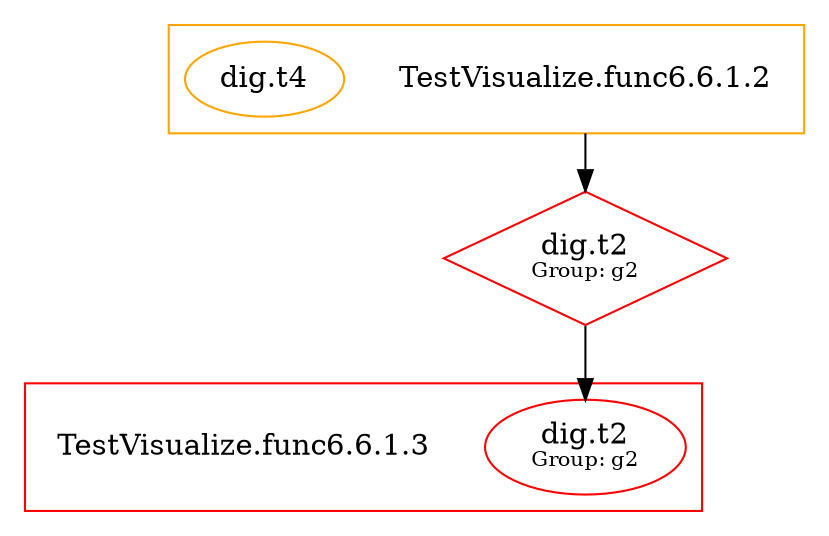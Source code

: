 digraph {
	graph [compound=true];
	"[type=dig.t2 group=g2]" [shape=diamond label=<dig.t2<BR /><FONT POINT-SIZE="10">Group: g2</FONT>> color=red];
		"[type=dig.t2 group=g2]" -> "dig.t2[group=g2]1";
		
	
		subgraph cluster_0 {
			constructor_0 [shape=plaintext label="TestVisualize.func6.6.1.2"];
			color=orange;
			"dig.t4" [label=<dig.t4>];
			
		}
		
		
			constructor_0 -> "[type=dig.t2 group=g2]" [ltail=cluster_0];
		
		subgraph cluster_1 {
			constructor_1 [shape=plaintext label="TestVisualize.func6.6.1.3"];
			color=red;
			"dig.t2[group=g2]1" [label=<dig.t2<BR /><FONT POINT-SIZE="10">Group: g2</FONT>>];
			
		}
		
		
	"dig.t4" [color=orange];
	"dig.t2[group=g2]1" [color=red];
	
}